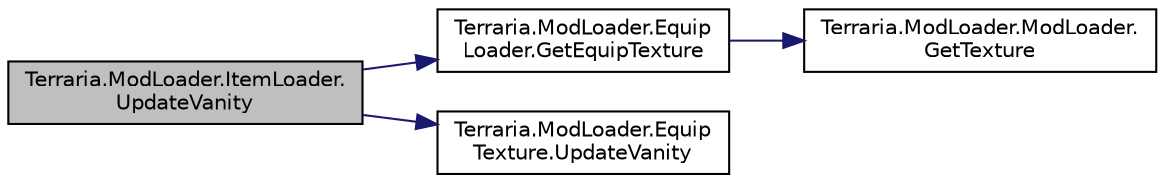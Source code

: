digraph "Terraria.ModLoader.ItemLoader.UpdateVanity"
{
  edge [fontname="Helvetica",fontsize="10",labelfontname="Helvetica",labelfontsize="10"];
  node [fontname="Helvetica",fontsize="10",shape=record];
  rankdir="LR";
  Node229 [label="Terraria.ModLoader.ItemLoader.\lUpdateVanity",height=0.2,width=0.4,color="black", fillcolor="grey75", style="filled", fontcolor="black"];
  Node229 -> Node230 [color="midnightblue",fontsize="10",style="solid",fontname="Helvetica"];
  Node230 [label="Terraria.ModLoader.Equip\lLoader.GetEquipTexture",height=0.2,width=0.4,color="black", fillcolor="white", style="filled",URL="$class_terraria_1_1_mod_loader_1_1_equip_loader.html#a87c1e9bb37d938a07111fa76bae78575"];
  Node230 -> Node231 [color="midnightblue",fontsize="10",style="solid",fontname="Helvetica"];
  Node231 [label="Terraria.ModLoader.ModLoader.\lGetTexture",height=0.2,width=0.4,color="black", fillcolor="white", style="filled",URL="$class_terraria_1_1_mod_loader_1_1_mod_loader.html#aaddf4c69589710e2b5329d4df1e93f18"];
  Node229 -> Node232 [color="midnightblue",fontsize="10",style="solid",fontname="Helvetica"];
  Node232 [label="Terraria.ModLoader.Equip\lTexture.UpdateVanity",height=0.2,width=0.4,color="black", fillcolor="white", style="filled",URL="$class_terraria_1_1_mod_loader_1_1_equip_texture.html#af595082a071555ad470549dbdbfb3a4b"];
}
